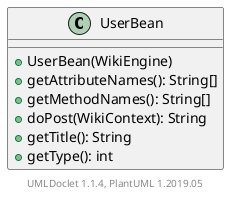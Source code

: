 @startuml

    class UserBean [[UserBean.html]] {
        +UserBean(WikiEngine)
        +getAttributeNames(): String[]
        +getMethodNames(): String[]
        +doPost(WikiContext): String
        +getTitle(): String
        +getType(): int
    }


    center footer UMLDoclet 1.1.4, PlantUML 1.2019.05
@enduml
